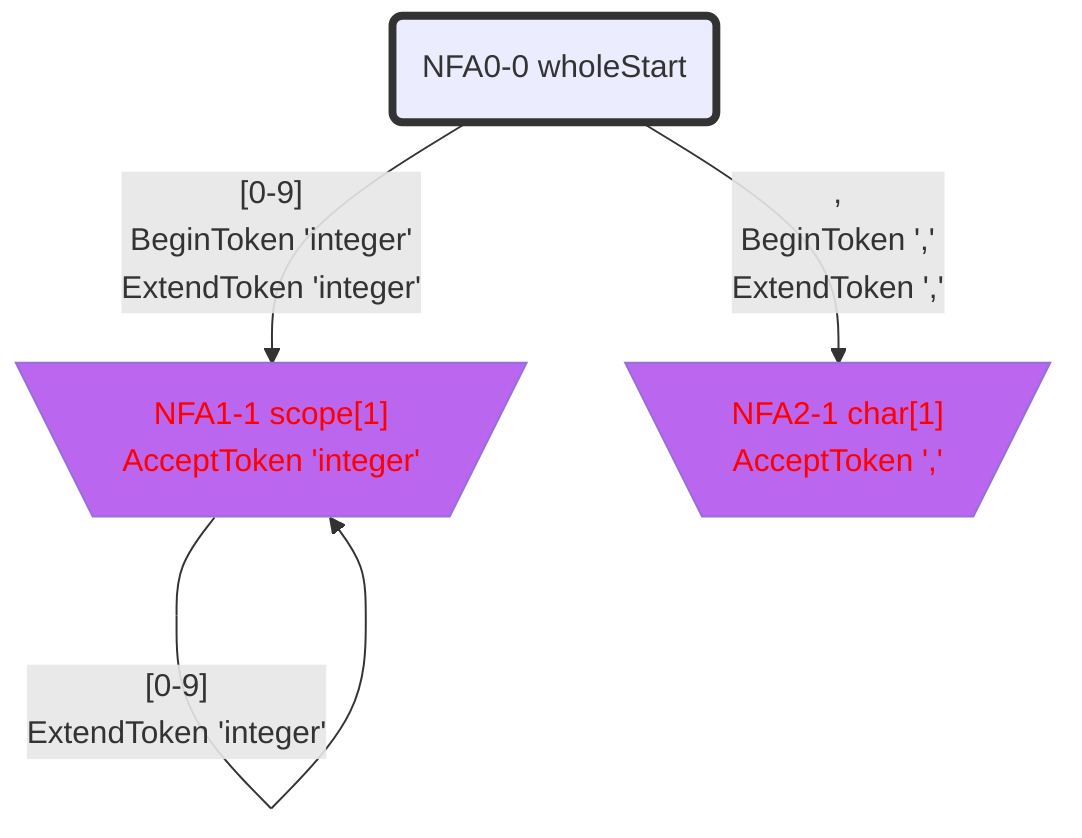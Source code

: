 flowchart
classDef c0001 color:#FF0000;
classDef c0010 stroke-dasharray: 10 10;
classDef c0011 stroke-dasharray: 10 10,color:#FF0000;
classDef c0100 fill:#BB66EE;
classDef c0101 fill:#BB66EE,color:#FF0000;
classDef c0110 fill:#BB66EE,stroke-dasharray: 10 10;
classDef c0111 fill:#BB66EE,stroke-dasharray: 10 10,color:#FF0000;
classDef c1000 stroke:#333,stroke-width:4px;
classDef c1001 stroke:#333,stroke-width:4px,color:#FF0000;
classDef c1010 stroke:#333,stroke-width:4px,stroke-dasharray: 10 10;
classDef c1011 stroke:#333,stroke-width:4px,stroke-dasharray: 10 10,color:#FF0000;
classDef c1100 stroke:#333,stroke-width:4px,fill:#BB66EE;
classDef c1101 stroke:#333,stroke-width:4px,fill:#BB66EE,color:#FF0000;
classDef c1110 stroke:#333,stroke-width:4px,fill:#BB66EE,stroke-dasharray: 10 10;
classDef c1111 stroke:#333,stroke-width:4px,fill:#BB66EE,stroke-dasharray: 10 10,color:#FF0000;
NFA0_0_30399051("NFA0-0 wholeStart")
class NFA0_0_30399051 c1000;
NFA1_1_55573455[\"NFA1-1 scope[1]
AcceptToken 'integer'"/]
class NFA1_1_55573455 c0101;
NFA2_1_5156011[\"NFA2-1 char[1]
AcceptToken ','"/]
class NFA2_1_5156011 c0101;
NFA0_0_30399051 -->|"[0-9]
BeginToken 'integer'
ExtendToken 'integer'"|NFA1_1_55573455
NFA0_0_30399051 -->|",
BeginToken ','
ExtendToken ','"|NFA2_1_5156011
NFA1_1_55573455 -->|"[0-9]
ExtendToken 'integer'"|NFA1_1_55573455